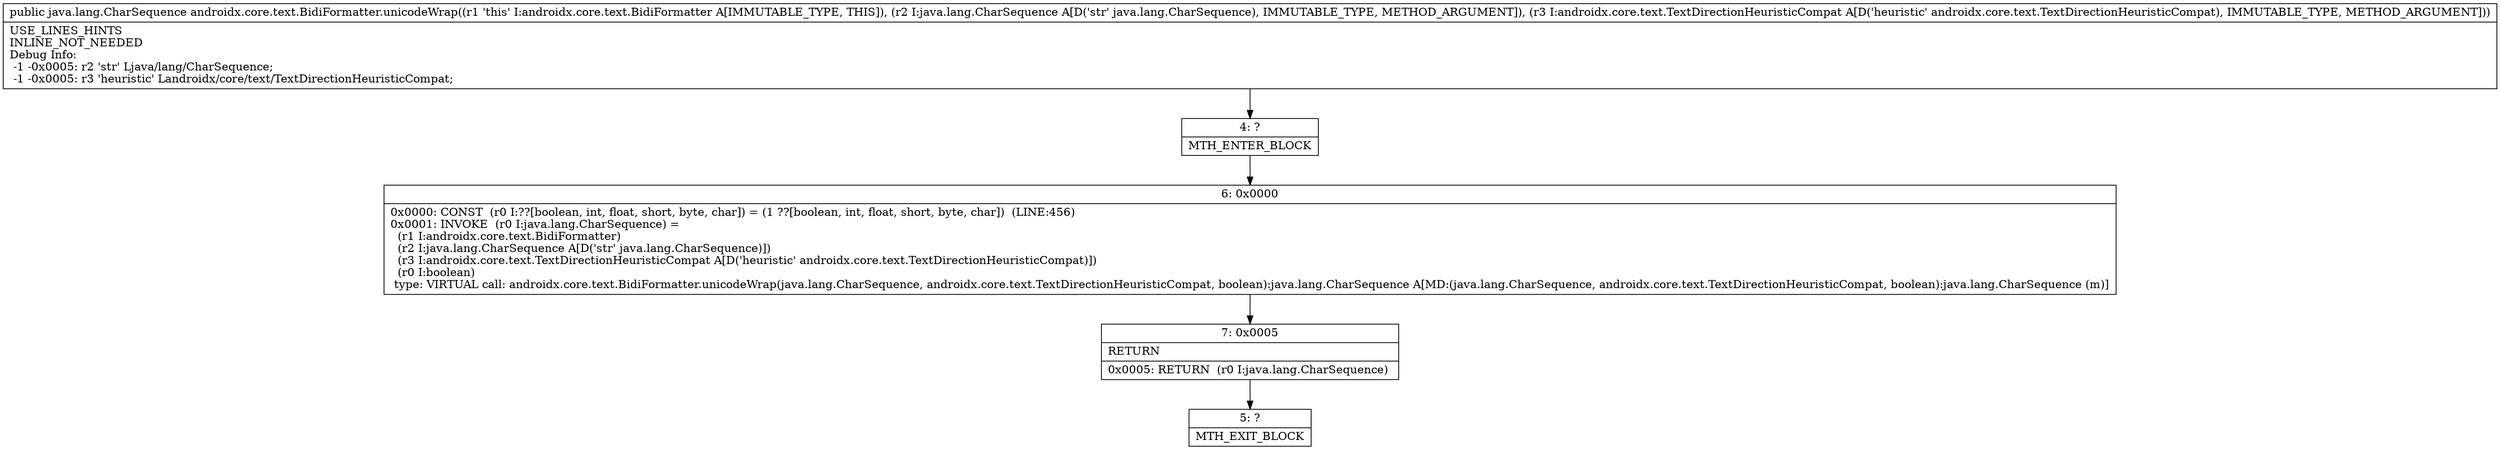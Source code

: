 digraph "CFG forandroidx.core.text.BidiFormatter.unicodeWrap(Ljava\/lang\/CharSequence;Landroidx\/core\/text\/TextDirectionHeuristicCompat;)Ljava\/lang\/CharSequence;" {
Node_4 [shape=record,label="{4\:\ ?|MTH_ENTER_BLOCK\l}"];
Node_6 [shape=record,label="{6\:\ 0x0000|0x0000: CONST  (r0 I:??[boolean, int, float, short, byte, char]) = (1 ??[boolean, int, float, short, byte, char])  (LINE:456)\l0x0001: INVOKE  (r0 I:java.lang.CharSequence) = \l  (r1 I:androidx.core.text.BidiFormatter)\l  (r2 I:java.lang.CharSequence A[D('str' java.lang.CharSequence)])\l  (r3 I:androidx.core.text.TextDirectionHeuristicCompat A[D('heuristic' androidx.core.text.TextDirectionHeuristicCompat)])\l  (r0 I:boolean)\l type: VIRTUAL call: androidx.core.text.BidiFormatter.unicodeWrap(java.lang.CharSequence, androidx.core.text.TextDirectionHeuristicCompat, boolean):java.lang.CharSequence A[MD:(java.lang.CharSequence, androidx.core.text.TextDirectionHeuristicCompat, boolean):java.lang.CharSequence (m)]\l}"];
Node_7 [shape=record,label="{7\:\ 0x0005|RETURN\l|0x0005: RETURN  (r0 I:java.lang.CharSequence) \l}"];
Node_5 [shape=record,label="{5\:\ ?|MTH_EXIT_BLOCK\l}"];
MethodNode[shape=record,label="{public java.lang.CharSequence androidx.core.text.BidiFormatter.unicodeWrap((r1 'this' I:androidx.core.text.BidiFormatter A[IMMUTABLE_TYPE, THIS]), (r2 I:java.lang.CharSequence A[D('str' java.lang.CharSequence), IMMUTABLE_TYPE, METHOD_ARGUMENT]), (r3 I:androidx.core.text.TextDirectionHeuristicCompat A[D('heuristic' androidx.core.text.TextDirectionHeuristicCompat), IMMUTABLE_TYPE, METHOD_ARGUMENT]))  | USE_LINES_HINTS\lINLINE_NOT_NEEDED\lDebug Info:\l  \-1 \-0x0005: r2 'str' Ljava\/lang\/CharSequence;\l  \-1 \-0x0005: r3 'heuristic' Landroidx\/core\/text\/TextDirectionHeuristicCompat;\l}"];
MethodNode -> Node_4;Node_4 -> Node_6;
Node_6 -> Node_7;
Node_7 -> Node_5;
}


